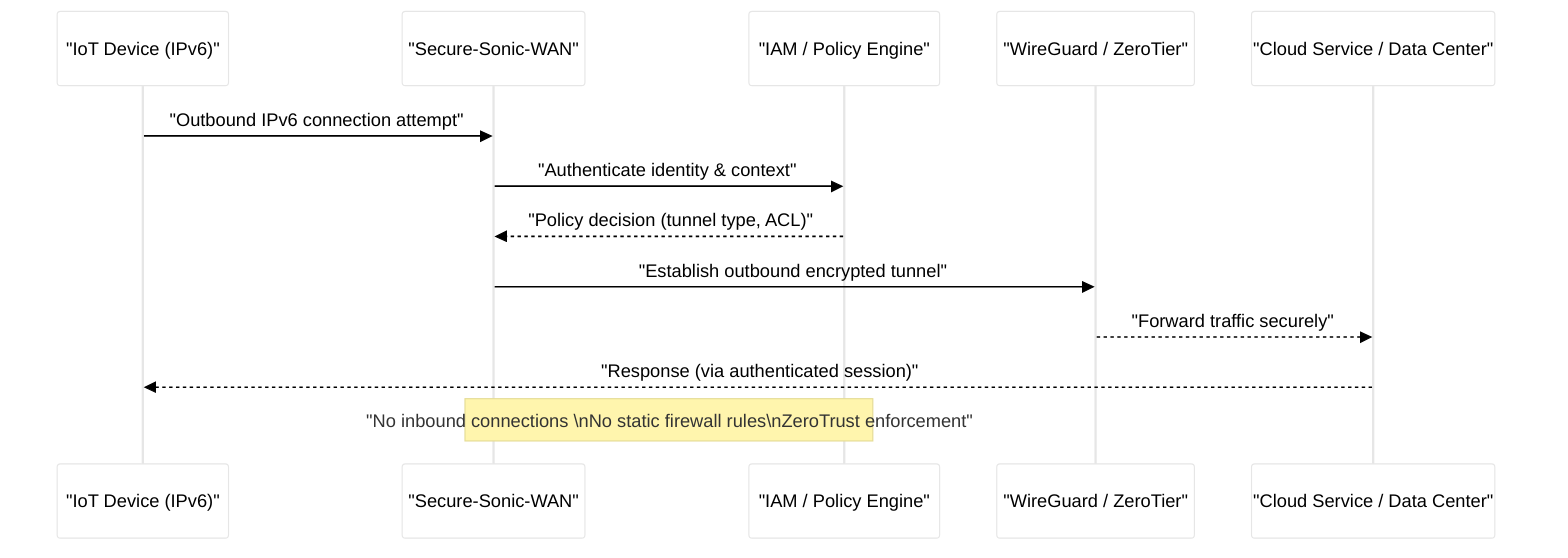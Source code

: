 %%{init: {'theme':'base', 'themeVariables': { 'background': '#ffffff', 'primaryColor': '#ffffff', 'primaryTextColor': '#000000', 'lineColor': '#000000', 'edgeLabelBackground':'#ffffff', 'fontSize': '18px' }}}%%

sequenceDiagram
    participant Device as "IoT Device (IPv6)"
    participant Sonic as "Secure-Sonic-WAN"
    participant IAM as "IAM / Policy Engine"
    participant Tunnel as "WireGuard / ZeroTier"
    participant Cloud as "Cloud Service / Data Center"

    Device->>Sonic: "Outbound IPv6 connection attempt"
    Sonic->>IAM: "Authenticate identity & context"
    IAM-->>Sonic: "Policy decision (tunnel type, ACL)"
    Sonic->>Tunnel: "Establish outbound encrypted tunnel"
    Tunnel-->>Cloud: "Forward traffic securely"
    Cloud-->>Device: "Response (via authenticated session)"
    Note over Sonic, IAM: "No inbound connections \nNo static firewall rules\nZeroTrust enforcement"